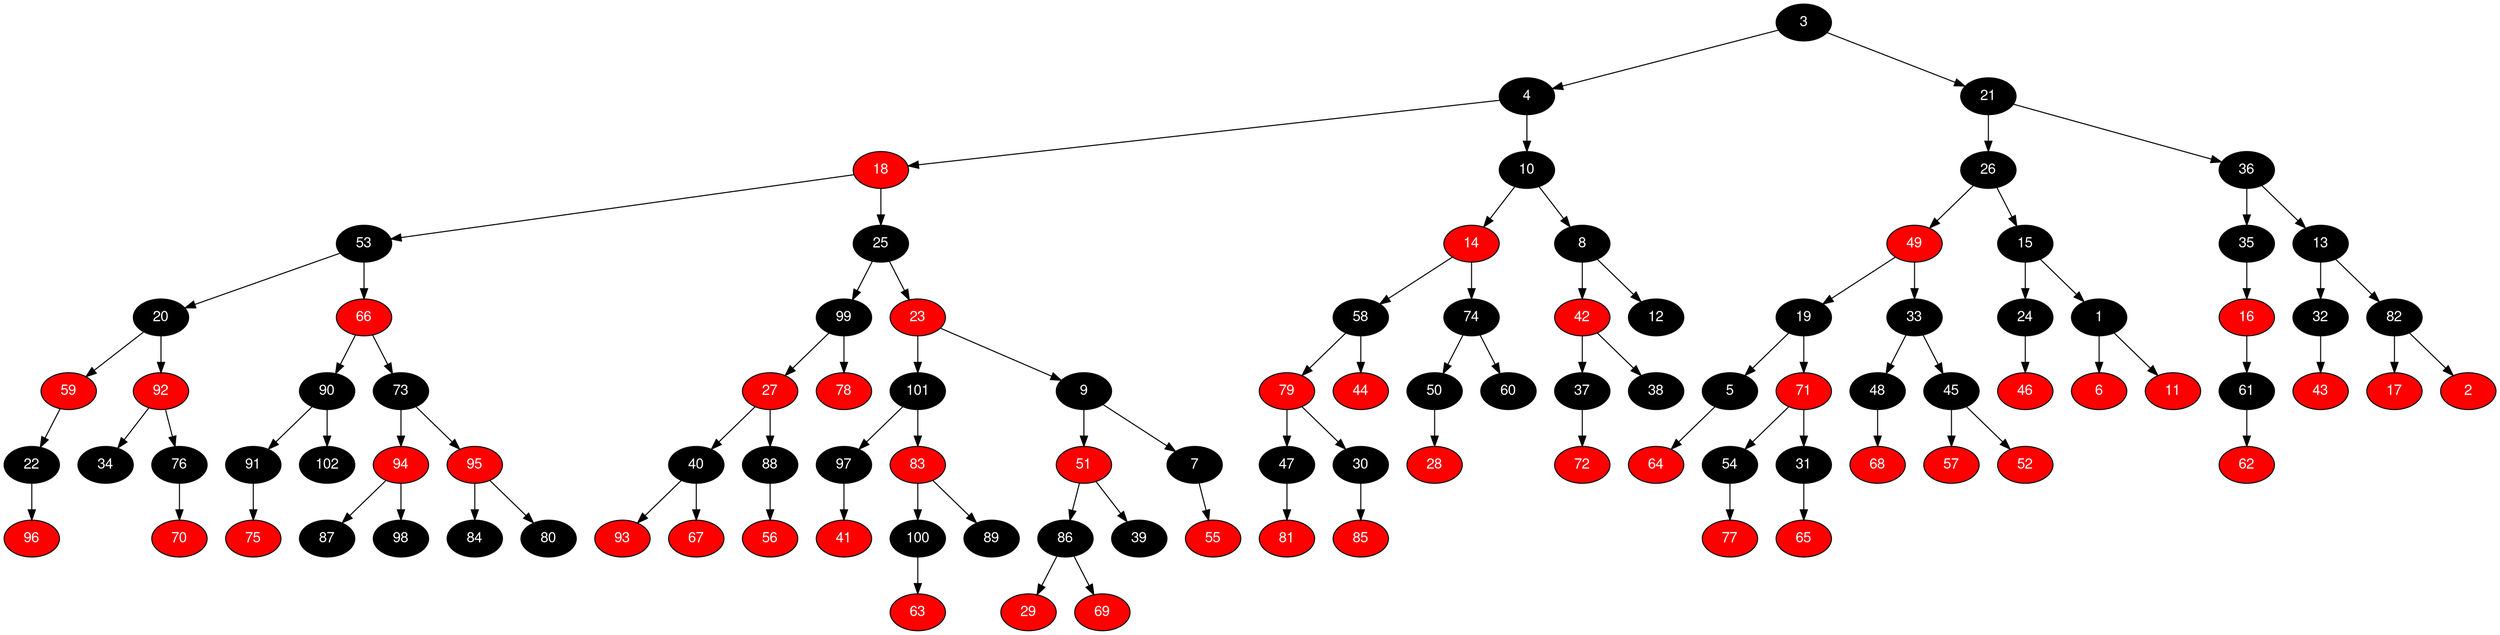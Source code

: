 digraph RB_Teste {
	node [fontname="Helvetica,Arial,sans-serif" style="filled"]
	edge [fontname="Helvetica,Arial,sans-serif" color="black"]

	{
		node [fillcolor=" black" fontcolor=" white"] 3 
		node [fillcolor=" black" fontcolor=" white"] 4 
		node [fillcolor=" red" fontcolor=" white"] 18 
		node [fillcolor=" black" fontcolor=" white"] 53 
		node [fillcolor=" black" fontcolor=" white"] 20 
		node [fillcolor=" red" fontcolor=" white"] 59 
		node [fillcolor=" black" fontcolor=" white"] 22 
		node [fillcolor=" red" fontcolor=" white"] 96 
		node [fillcolor=" red" fontcolor=" white"] 92 
		node [fillcolor=" black" fontcolor=" white"] 34 
		node [fillcolor=" black" fontcolor=" white"] 76 
		node [fillcolor=" red" fontcolor=" white"] 70 
		node [fillcolor=" red" fontcolor=" white"] 66 
		node [fillcolor=" black" fontcolor=" white"] 90 
		node [fillcolor=" black" fontcolor=" white"] 91 
		node [fillcolor=" red" fontcolor=" white"] 75 
		node [fillcolor=" black" fontcolor=" white"] 102 
		node [fillcolor=" black" fontcolor=" white"] 73 
		node [fillcolor=" red" fontcolor=" white"] 94 
		node [fillcolor=" black" fontcolor=" white"] 87 
		node [fillcolor=" black" fontcolor=" white"] 98 
		node [fillcolor=" red" fontcolor=" white"] 95 
		node [fillcolor=" black" fontcolor=" white"] 84 
		node [fillcolor=" black" fontcolor=" white"] 80 
		node [fillcolor=" black" fontcolor=" white"] 25 
		node [fillcolor=" black" fontcolor=" white"] 99 
		node [fillcolor=" red" fontcolor=" white"] 27 
		node [fillcolor=" black" fontcolor=" white"] 40 
		node [fillcolor=" red" fontcolor=" white"] 93 
		node [fillcolor=" red" fontcolor=" white"] 67 
		node [fillcolor=" black" fontcolor=" white"] 88 
		node [fillcolor=" red" fontcolor=" white"] 56 
		node [fillcolor=" red" fontcolor=" white"] 78 
		node [fillcolor=" red" fontcolor=" white"] 23 
		node [fillcolor=" black" fontcolor=" white"] 101 
		node [fillcolor=" black" fontcolor=" white"] 97 
		node [fillcolor=" red" fontcolor=" white"] 41 
		node [fillcolor=" red" fontcolor=" white"] 83 
		node [fillcolor=" black" fontcolor=" white"] 100 
		node [fillcolor=" red" fontcolor=" white"] 63 
		node [fillcolor=" black" fontcolor=" white"] 89 
		node [fillcolor=" black" fontcolor=" white"] 9 
		node [fillcolor=" red" fontcolor=" white"] 51 
		node [fillcolor=" black" fontcolor=" white"] 86 
		node [fillcolor=" red" fontcolor=" white"] 29 
		node [fillcolor=" red" fontcolor=" white"] 69 
		node [fillcolor=" black" fontcolor=" white"] 39 
		node [fillcolor=" black" fontcolor=" white"] 7 
		node [fillcolor=" red" fontcolor=" white"] 55 
		node [fillcolor=" black" fontcolor=" white"] 10 
		node [fillcolor=" red" fontcolor=" white"] 14 
		node [fillcolor=" black" fontcolor=" white"] 58 
		node [fillcolor=" red" fontcolor=" white"] 79 
		node [fillcolor=" black" fontcolor=" white"] 47 
		node [fillcolor=" red" fontcolor=" white"] 81 
		node [fillcolor=" black" fontcolor=" white"] 30 
		node [fillcolor=" red" fontcolor=" white"] 85 
		node [fillcolor=" red" fontcolor=" white"] 44 
		node [fillcolor=" black" fontcolor=" white"] 74 
		node [fillcolor=" black" fontcolor=" white"] 50 
		node [fillcolor=" red" fontcolor=" white"] 28 
		node [fillcolor=" black" fontcolor=" white"] 60 
		node [fillcolor=" black" fontcolor=" white"] 8 
		node [fillcolor=" red" fontcolor=" white"] 42 
		node [fillcolor=" black" fontcolor=" white"] 37 
		node [fillcolor=" red" fontcolor=" white"] 72 
		node [fillcolor=" black" fontcolor=" white"] 38 
		node [fillcolor=" black" fontcolor=" white"] 12 
		node [fillcolor=" black" fontcolor=" white"] 21 
		node [fillcolor=" black" fontcolor=" white"] 26 
		node [fillcolor=" red" fontcolor=" white"] 49 
		node [fillcolor=" black" fontcolor=" white"] 19 
		node [fillcolor=" black" fontcolor=" white"] 5 
		node [fillcolor=" red" fontcolor=" white"] 64 
		node [fillcolor=" red" fontcolor=" white"] 71 
		node [fillcolor=" black" fontcolor=" white"] 54 
		node [fillcolor=" red" fontcolor=" white"] 77 
		node [fillcolor=" black" fontcolor=" white"] 31 
		node [fillcolor=" red" fontcolor=" white"] 65 
		node [fillcolor=" black" fontcolor=" white"] 33 
		node [fillcolor=" black" fontcolor=" white"] 48 
		node [fillcolor=" red" fontcolor=" white"] 68 
		node [fillcolor=" black" fontcolor=" white"] 45 
		node [fillcolor=" red" fontcolor=" white"] 57 
		node [fillcolor=" red" fontcolor=" white"] 52 
		node [fillcolor=" black" fontcolor=" white"] 15 
		node [fillcolor=" black" fontcolor=" white"] 24 
		node [fillcolor=" red" fontcolor=" white"] 46 
		node [fillcolor=" black" fontcolor=" white"] 1 
		node [fillcolor=" red" fontcolor=" white"] 6 
		node [fillcolor=" red" fontcolor=" white"] 11 
		node [fillcolor=" black" fontcolor=" white"] 36 
		node [fillcolor=" black" fontcolor=" white"] 35 
		node [fillcolor=" red" fontcolor=" white"] 16 
		node [fillcolor=" black" fontcolor=" white"] 61 
		node [fillcolor=" red" fontcolor=" white"] 62 
		node [fillcolor=" black" fontcolor=" white"] 13 
		node [fillcolor=" black" fontcolor=" white"] 32 
		node [fillcolor=" red" fontcolor=" white"] 43 
		node [fillcolor=" black" fontcolor=" white"] 82 
		node [fillcolor=" red" fontcolor=" white"] 17 
		node [fillcolor=" red" fontcolor=" white"] 2 
	}

	3 -> 4 
	3 -> 21 
	4 -> 18 
	4 -> 10 
	18 -> 53 
	18 -> 25 
	53 -> 20 
	53 -> 66 
	20 -> 59 
	20 -> 92 
	59 -> 22 
	22 -> 96 
	92 -> 34 
	92 -> 76 
	76 -> 70 
	66 -> 90 
	66 -> 73 
	90 -> 91 
	90 -> 102 
	91 -> 75 
	73 -> 94 
	73 -> 95 
	94 -> 87 
	94 -> 98 
	95 -> 84 
	95 -> 80 
	25 -> 99 
	25 -> 23 
	99 -> 27 
	99 -> 78 
	27 -> 40 
	27 -> 88 
	40 -> 93 
	40 -> 67 
	88 -> 56 
	23 -> 101 
	23 -> 9 
	101 -> 97 
	101 -> 83 
	97 -> 41 
	83 -> 100 
	83 -> 89 
	100 -> 63 
	9 -> 51 
	9 -> 7 
	51 -> 86 
	51 -> 39 
	86 -> 29 
	86 -> 69 
	7 -> 55 
	10 -> 14 
	10 -> 8 
	14 -> 58 
	14 -> 74 
	58 -> 79 
	58 -> 44 
	79 -> 47 
	79 -> 30 
	47 -> 81 
	30 -> 85 
	74 -> 50 
	74 -> 60 
	50 -> 28 
	8 -> 42 
	8 -> 12 
	42 -> 37 
	42 -> 38 
	37 -> 72 
	21 -> 26 
	21 -> 36 
	26 -> 49 
	26 -> 15 
	49 -> 19 
	49 -> 33 
	19 -> 5 
	19 -> 71 
	5 -> 64 
	71 -> 54 
	71 -> 31 
	54 -> 77 
	31 -> 65 
	33 -> 48 
	33 -> 45 
	48 -> 68 
	45 -> 57 
	45 -> 52 
	15 -> 24 
	15 -> 1 
	24 -> 46 
	1 -> 6 
	1 -> 11 
	36 -> 35 
	36 -> 13 
	35 -> 16 
	16 -> 61 
	61 -> 62 
	13 -> 32 
	13 -> 82 
	32 -> 43 
	82 -> 17 
	82 -> 2 
}
